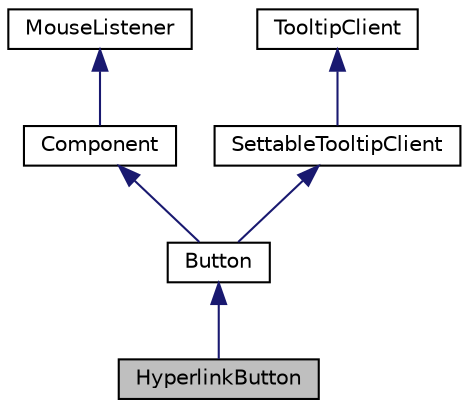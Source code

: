 digraph "HyperlinkButton"
{
  bgcolor="transparent";
  edge [fontname="Helvetica",fontsize="10",labelfontname="Helvetica",labelfontsize="10"];
  node [fontname="Helvetica",fontsize="10",shape=record];
  Node0 [label="HyperlinkButton",height=0.2,width=0.4,color="black", fillcolor="grey75", style="filled", fontcolor="black"];
  Node1 -> Node0 [dir="back",color="midnightblue",fontsize="10",style="solid",fontname="Helvetica"];
  Node1 [label="Button",height=0.2,width=0.4,color="black",URL="$classButton.html",tooltip="A base class for buttons. "];
  Node2 -> Node1 [dir="back",color="midnightblue",fontsize="10",style="solid",fontname="Helvetica"];
  Node2 [label="Component",height=0.2,width=0.4,color="black",URL="$classComponent.html",tooltip="The base class for all JUCE user-interface objects. "];
  Node3 -> Node2 [dir="back",color="midnightblue",fontsize="10",style="solid",fontname="Helvetica"];
  Node3 [label="MouseListener",height=0.2,width=0.4,color="black",URL="$classMouseListener.html",tooltip="A MouseListener can be registered with a component to receive callbacks about mouse events that happe..."];
  Node4 -> Node1 [dir="back",color="midnightblue",fontsize="10",style="solid",fontname="Helvetica"];
  Node4 [label="SettableTooltipClient",height=0.2,width=0.4,color="black",URL="$classSettableTooltipClient.html",tooltip="An implementation of TooltipClient that stores the tooltip string and a method for changing it..."];
  Node5 -> Node4 [dir="back",color="midnightblue",fontsize="10",style="solid",fontname="Helvetica"];
  Node5 [label="TooltipClient",height=0.2,width=0.4,color="black",URL="$classTooltipClient.html",tooltip="Components that want to use pop-up tooltips should implement this interface. "];
}
